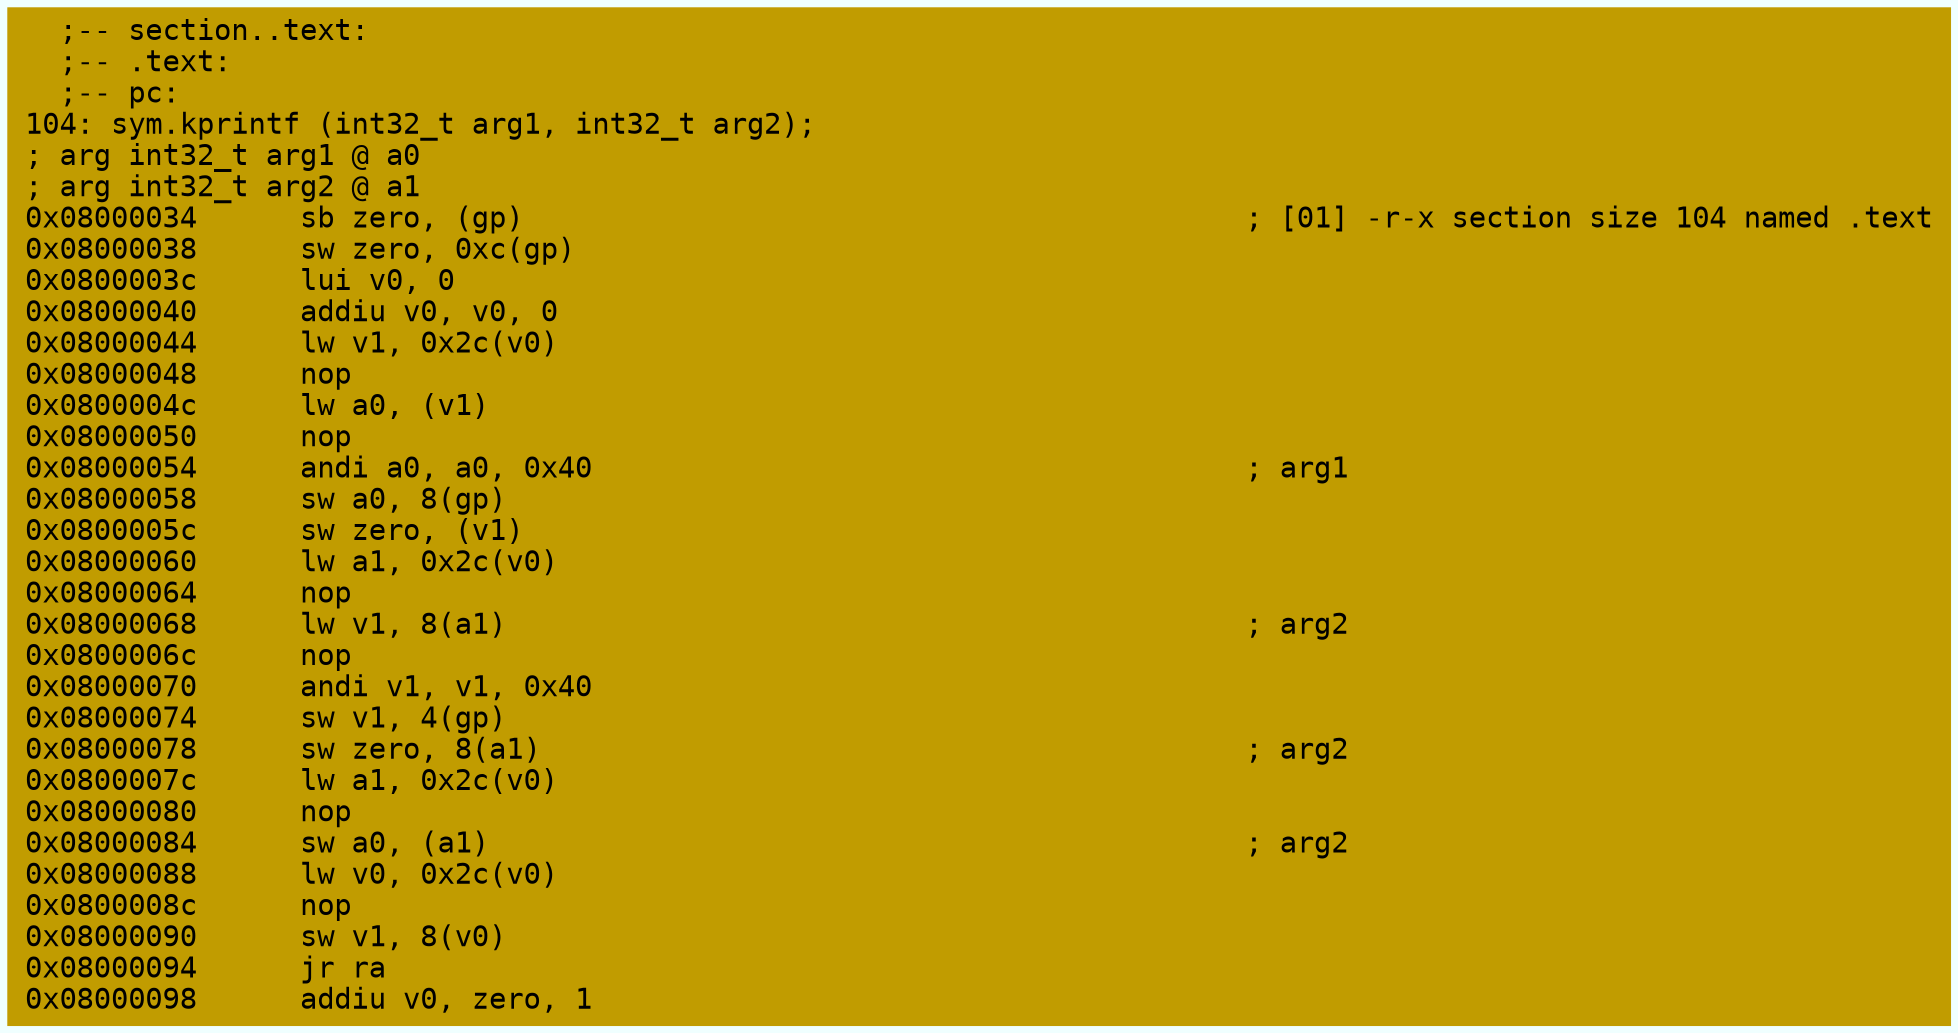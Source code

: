 digraph code {
	graph [bgcolor=azure fontsize=8 fontname="Courier" splines="ortho"];
	node [fillcolor=gray style=filled shape=box];
	edge [arrowhead="normal"];
	"0x08000034" [URL="sym.kprintf/0x08000034", fillcolor="#c19c00",color="#c19c00", fontname="Courier",label="  ;-- section..text:\l  ;-- .text:\l  ;-- pc:\l104: sym.kprintf (int32_t arg1, int32_t arg2);\l; arg int32_t arg1 @ a0\l; arg int32_t arg2 @ a1\l0x08000034      sb zero, (gp)                                          ; [01] -r-x section size 104 named .text\l0x08000038      sw zero, 0xc(gp)\l0x0800003c      lui v0, 0\l0x08000040      addiu v0, v0, 0\l0x08000044      lw v1, 0x2c(v0)\l0x08000048      nop\l0x0800004c      lw a0, (v1)\l0x08000050      nop\l0x08000054      andi a0, a0, 0x40                                      ; arg1\l0x08000058      sw a0, 8(gp)\l0x0800005c      sw zero, (v1)\l0x08000060      lw a1, 0x2c(v0)\l0x08000064      nop\l0x08000068      lw v1, 8(a1)                                           ; arg2\l0x0800006c      nop\l0x08000070      andi v1, v1, 0x40\l0x08000074      sw v1, 4(gp)\l0x08000078      sw zero, 8(a1)                                         ; arg2\l0x0800007c      lw a1, 0x2c(v0)\l0x08000080      nop\l0x08000084      sw a0, (a1)                                            ; arg2\l0x08000088      lw v0, 0x2c(v0)\l0x0800008c      nop\l0x08000090      sw v1, 8(v0)\l0x08000094      jr ra\l0x08000098      addiu v0, zero, 1\l"]
}
